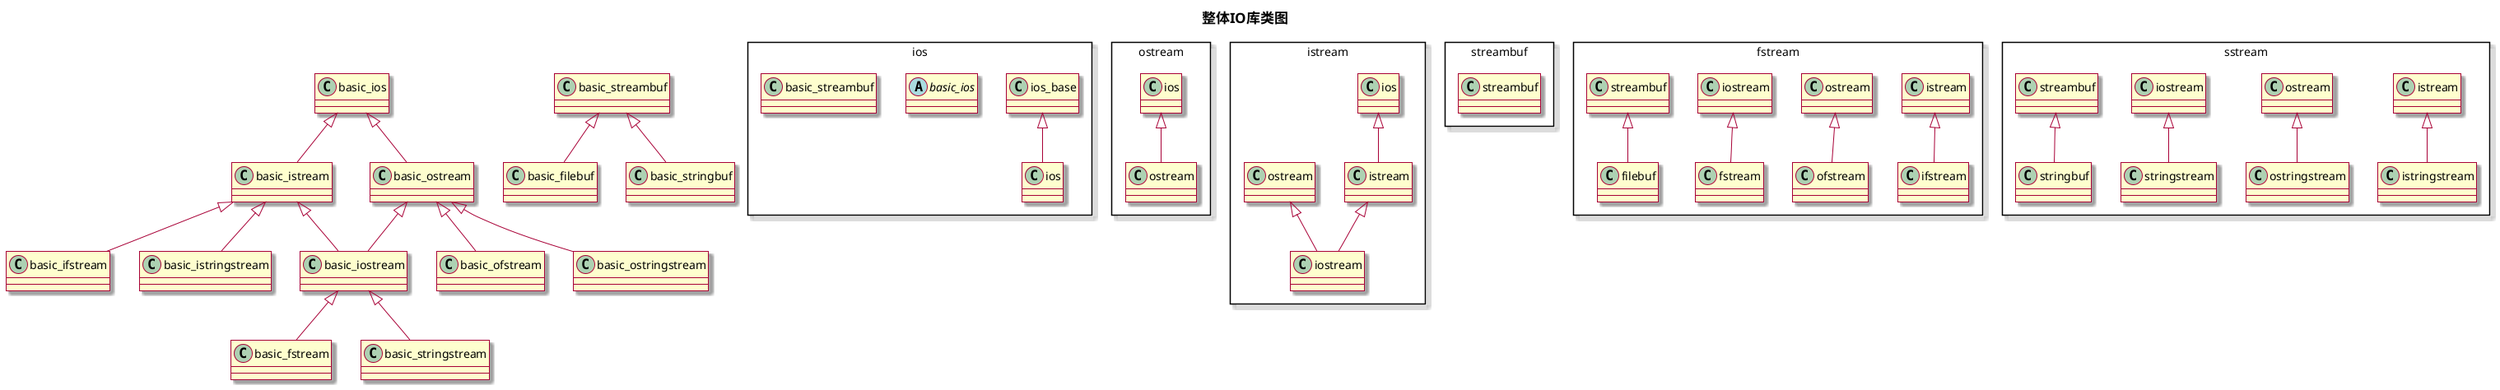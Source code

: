 @startuml
'https://plantuml.com/use-case-diagram
skin rose

title
    <b><font size=17>整体IO库类图</font></b>
end title

skinparam packageStyle rectangle

package ios {
    abstract class ios_base
    abstract class basic_ios
    class ios_base
    class basic_streambuf
}

class basic_istream extends basic_ios
class basic_ostream extends basic_ios

class basic_ifstream extends basic_istream
class basic_istringstream extends basic_istream
class basic_ofstream extends basic_ostream
class basic_ostringstream extends basic_ostream
class basic_iostream extends basic_istream,basic_ostream

class basic_fstream extends basic_iostream
class basic_stringstream extends basic_iostream

class basic_filebuf extends basic_streambuf
class basic_stringbuf extends basic_streambuf

''
package ios {
    class ios extends ios_base
}

package ostream {
    class ostream extends ios
}
package istream {
    class istream extends ios
    class iostream extends istream,ostream
}

package streambuf {
    class streambuf
}
package fstream {
    class ifstream extends istream
    class ofstream extends ostream
    class fstream extends iostream
    class filebuf extends streambuf
}

package sstream {
    class istringstream extends istream
    class ostringstream extends ostream
    class stringstream extends iostream
    class stringbuf extends streambuf
}




@enduml